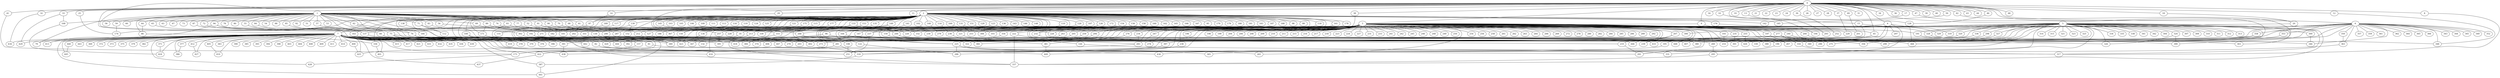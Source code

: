 
graph graphname {
    0 -- 1
0 -- 2
0 -- 3
0 -- 4
0 -- 5
0 -- 6
0 -- 7
0 -- 8
0 -- 9
0 -- 10
0 -- 11
0 -- 12
0 -- 13
0 -- 14
0 -- 15
0 -- 16
0 -- 17
0 -- 18
0 -- 19
0 -- 20
0 -- 21
0 -- 22
0 -- 23
0 -- 24
0 -- 25
0 -- 26
0 -- 27
0 -- 28
0 -- 29
0 -- 30
0 -- 31
0 -- 32
0 -- 33
0 -- 34
0 -- 35
0 -- 36
0 -- 37
0 -- 38
0 -- 39
0 -- 40
0 -- 41
0 -- 42
0 -- 43
0 -- 44
0 -- 45
0 -- 46
0 -- 47
0 -- 48
0 -- 49
0 -- 50
0 -- 137
1 -- 51
1 -- 52
1 -- 53
1 -- 54
1 -- 55
1 -- 56
1 -- 57
1 -- 58
1 -- 59
1 -- 60
1 -- 61
1 -- 62
1 -- 63
1 -- 64
1 -- 65
1 -- 66
1 -- 67
1 -- 68
1 -- 69
1 -- 70
1 -- 71
1 -- 72
1 -- 73
1 -- 74
1 -- 75
1 -- 76
1 -- 77
1 -- 78
1 -- 79
1 -- 80
1 -- 81
1 -- 82
1 -- 83
1 -- 84
1 -- 85
1 -- 86
1 -- 87
1 -- 88
1 -- 89
1 -- 90
1 -- 91
1 -- 92
1 -- 93
1 -- 94
2 -- 95
2 -- 96
2 -- 97
2 -- 98
2 -- 99
2 -- 100
2 -- 101
2 -- 102
2 -- 103
2 -- 104
2 -- 105
2 -- 106
2 -- 107
2 -- 108
2 -- 109
2 -- 110
2 -- 111
2 -- 112
2 -- 113
2 -- 114
2 -- 115
2 -- 116
2 -- 117
2 -- 118
2 -- 119
2 -- 120
2 -- 121
2 -- 122
2 -- 123
2 -- 124
2 -- 125
2 -- 126
2 -- 127
2 -- 128
2 -- 129
2 -- 130
2 -- 131
2 -- 132
2 -- 133
2 -- 134
2 -- 135
2 -- 136
2 -- 137
2 -- 138
2 -- 139
2 -- 140
2 -- 141
2 -- 142
2 -- 143
2 -- 144
2 -- 145
2 -- 146
2 -- 147
2 -- 148
2 -- 149
2 -- 150
2 -- 151
2 -- 152
2 -- 153
2 -- 154
2 -- 155
2 -- 156
2 -- 157
2 -- 158
2 -- 159
2 -- 160
2 -- 161
2 -- 162
2 -- 163
2 -- 164
2 -- 165
2 -- 166
2 -- 167
2 -- 168
2 -- 169
2 -- 170
2 -- 171
2 -- 172
2 -- 173
2 -- 174
2 -- 175
2 -- 176
2 -- 177
2 -- 178
2 -- 179
2 -- 180
2 -- 181
2 -- 182
2 -- 183
2 -- 184
2 -- 185
2 -- 186
2 -- 187
2 -- 188
2 -- 189
2 -- 7
3 -- 190
3 -- 191
3 -- 192
3 -- 193
3 -- 194
3 -- 195
3 -- 196
3 -- 197
3 -- 198
3 -- 199
3 -- 200
3 -- 201
3 -- 202
3 -- 203
3 -- 204
3 -- 205
3 -- 206
3 -- 207
3 -- 208
3 -- 209
3 -- 210
3 -- 211
3 -- 212
3 -- 213
3 -- 214
3 -- 215
3 -- 216
3 -- 217
3 -- 218
3 -- 219
3 -- 220
3 -- 221
3 -- 222
3 -- 223
3 -- 224
3 -- 225
3 -- 226
3 -- 227
3 -- 228
3 -- 229
3 -- 230
3 -- 231
3 -- 232
3 -- 233
3 -- 234
3 -- 235
3 -- 236
3 -- 237
3 -- 238
3 -- 239
3 -- 240
3 -- 241
3 -- 242
3 -- 243
3 -- 244
3 -- 245
3 -- 246
3 -- 247
3 -- 248
3 -- 249
3 -- 250
3 -- 251
3 -- 252
3 -- 253
3 -- 254
3 -- 255
3 -- 256
3 -- 257
3 -- 258
3 -- 259
3 -- 260
3 -- 261
3 -- 262
3 -- 263
3 -- 264
3 -- 265
3 -- 266
3 -- 267
3 -- 268
3 -- 269
3 -- 270
3 -- 271
3 -- 272
3 -- 273
3 -- 274
3 -- 275
3 -- 276
3 -- 277
3 -- 278
3 -- 279
3 -- 280
3 -- 281
3 -- 282
3 -- 283
3 -- 284
3 -- 285
3 -- 286
3 -- 287
3 -- 288
3 -- 289
3 -- 290
3 -- 291
3 -- 292
3 -- 293
3 -- 294
3 -- 35
3 -- 438
3 -- 446
4 -- 296
4 -- 297
4 -- 295
4 -- 147
4 -- 397
4 -- 319
5 -- 298
5 -- 299
5 -- 300
5 -- 301
5 -- 302
5 -- 303
5 -- 304
5 -- 305
5 -- 306
5 -- 307
5 -- 308
5 -- 309
5 -- 310
5 -- 311
5 -- 312
5 -- 313
5 -- 314
5 -- 315
5 -- 316
5 -- 317
5 -- 318
5 -- 319
5 -- 320
5 -- 321
5 -- 322
5 -- 323
5 -- 324
5 -- 325
5 -- 326
5 -- 327
5 -- 328
5 -- 329
5 -- 330
5 -- 331
5 -- 332
5 -- 333
5 -- 334
5 -- 335
5 -- 336
5 -- 337
5 -- 338
5 -- 339
5 -- 340
5 -- 341
5 -- 342
5 -- 190
6 -- 343
6 -- 344
6 -- 345
6 -- 346
6 -- 347
6 -- 348
6 -- 349
6 -- 350
6 -- 351
6 -- 352
6 -- 353
6 -- 354
6 -- 355
6 -- 356
6 -- 357
6 -- 358
6 -- 359
6 -- 360
6 -- 361
6 -- 362
6 -- 363
6 -- 364
6 -- 365
6 -- 366
6 -- 367
6 -- 368
6 -- 399
7 -- 384
7 -- 386
7 -- 387
7 -- 388
7 -- 389
7 -- 390
7 -- 385
7 -- 392
7 -- 393
7 -- 394
7 -- 395
7 -- 396
7 -- 397
7 -- 398
7 -- 399
7 -- 400
7 -- 401
7 -- 402
7 -- 403
7 -- 404
7 -- 405
7 -- 406
7 -- 407
7 -- 408
7 -- 409
7 -- 410
7 -- 411
7 -- 412
7 -- 413
7 -- 414
7 -- 415
7 -- 416
7 -- 417
7 -- 418
7 -- 419
7 -- 420
7 -- 421
7 -- 422
7 -- 423
7 -- 424
7 -- 425
7 -- 426
7 -- 391
7 -- 428
7 -- 429
7 -- 430
7 -- 431
7 -- 432
7 -- 433
7 -- 434
7 -- 435
7 -- 436
7 -- 437
7 -- 438
7 -- 439
7 -- 440
7 -- 441
7 -- 442
7 -- 443
7 -- 444
7 -- 445
7 -- 446
7 -- 447
7 -- 448
7 -- 449
7 -- 427
7 -- 369
7 -- 370
7 -- 371
7 -- 372
7 -- 373
7 -- 374
7 -- 375
7 -- 376
7 -- 377
7 -- 378
7 -- 379
7 -- 380
7 -- 381
7 -- 382
7 -- 383
7 -- 79
8 -- 317
9 -- 220
9 -- 45
10 -- 194
12 -- 348
13 -- 293
14 -- 97
15 -- 381
15 -- 329
17 -- 142
18 -- 20
20 -- 191
25 -- 174
29 -- 333
30 -- 252
32 -- 434
33 -- 429
33 -- 168
35 -- 132
37 -- 229
38 -- 226
41 -- 173
42 -- 275
45 -- 214
46 -- 128
47 -- 426
49 -- 201
50 -- 185
52 -- 212
55 -- 137
56 -- 182
57 -- 202
59 -- 174
61 -- 220
62 -- 442
62 -- 76
64 -- 86
65 -- 302
66 -- 378
66 -- 270
66 -- 318
68 -- 244
69 -- 101
70 -- 367
70 -- 339
71 -- 112
71 -- 159
72 -- 163
74 -- 290
75 -- 370
75 -- 203
75 -- 337
76 -- 82
76 -- 157
76 -- 273
77 -- 287
81 -- 291
82 -- 251
82 -- 305
83 -- 316
84 -- 137
85 -- 271
86 -- 104
87 -- 391
89 -- 130
89 -- 171
89 -- 257
90 -- 213
91 -- 127
91 -- 228
93 -- 220
93 -- 301
94 -- 184
94 -- 192
94 -- 413
94 -- 351
96 -- 392
96 -- 219
97 -- 155
100 -- 441
100 -- 132
102 -- 230
104 -- 401
107 -- 222
108 -- 251
110 -- 164
114 -- 236
115 -- 150
117 -- 396
118 -- 159
120 -- 225
121 -- 186
122 -- 288
123 -- 444
123 -- 360
123 -- 226
126 -- 232
126 -- 389
127 -- 356
128 -- 368
130 -- 330
130 -- 347
131 -- 253
131 -- 355
133 -- 416
133 -- 332
133 -- 134
134 -- 423
135 -- 402
137 -- 347
138 -- 157
139 -- 182
139 -- 152
140 -- 279
141 -- 237
144 -- 317
145 -- 268
147 -- 395
149 -- 159
149 -- 322
149 -- 333
151 -- 354
153 -- 384
157 -- 173
159 -- 190
159 -- 260
161 -- 267
163 -- 419
164 -- 225
168 -- 424
169 -- 221
169 -- 308
171 -- 281
172 -- 306
173 -- 428
175 -- 367
176 -- 328
177 -- 423
178 -- 326
189 -- 376
190 -- 291
191 -- 303
192 -- 389
192 -- 346
193 -- 214
195 -- 449
197 -- 267
200 -- 299
205 -- 374
207 -- 239
207 -- 446
212 -- 389
213 -- 337
219 -- 291
221 -- 283
222 -- 337
222 -- 274
225 -- 288
225 -- 265
225 -- 331
232 -- 340
234 -- 283
235 -- 301
236 -- 360
237 -- 251
238 -- 318
240 -- 275
243 -- 384
244 -- 322
244 -- 368
247 -- 283
255 -- 426
257 -- 395
259 -- 406
260 -- 295
268 -- 422
276 -- 322
277 -- 296
277 -- 316
281 -- 422
281 -- 318
283 -- 425
294 -- 447
295 -- 337
298 -- 448
300 -- 346
302 -- 442
316 -- 317
318 -- 387
320 -- 391
324 -- 399
324 -- 326
327 -- 407
328 -- 348
333 -- 420
336 -- 433
350 -- 363
351 -- 389
353 -- 388
354 -- 418
358 -- 402
358 -- 380
363 -- 430
371 -- 424
377 -- 386
381 -- 449
387 -- 441
391 -- 438
397 -- 416
400 -- 425
405 -- 410
412 -- 427
422 -- 437
440 -- 445

}
